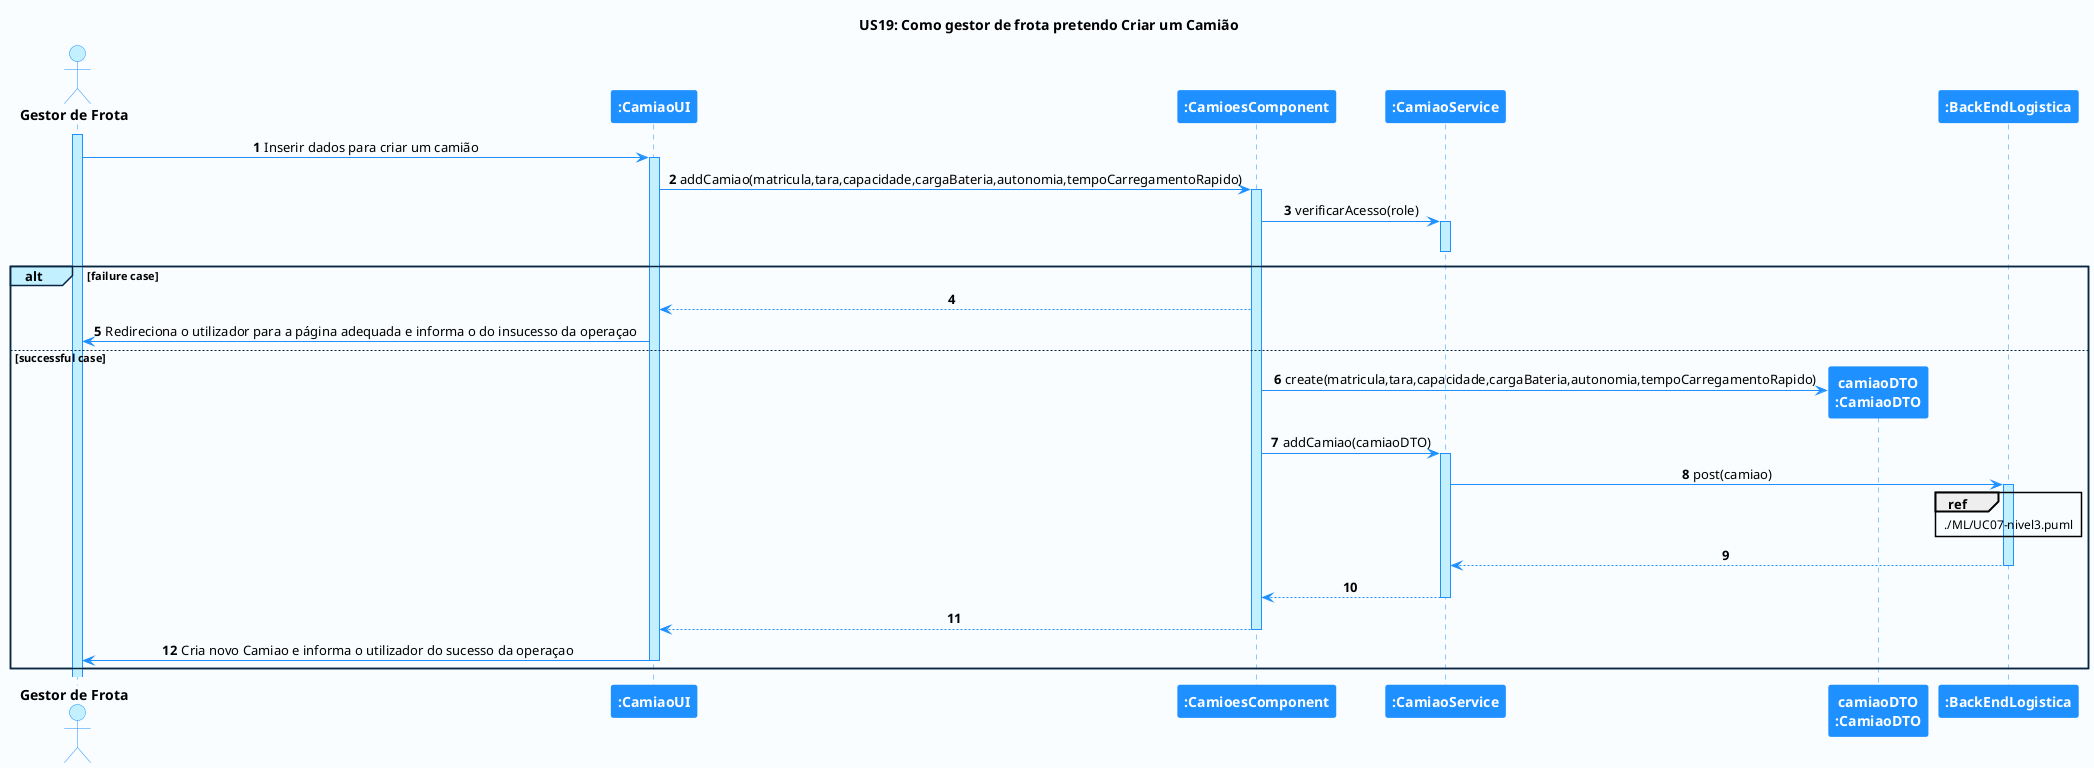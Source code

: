 @startuml hello

'-Style----------------------------------------------------------------------------------------------------------------

autonumber

skinparam DefaultTextAlignment center

skinparam BackgroundColor #fafdff

skinparam sequence {
    LifeLineBorderColor DodgerBlue
    LifeLineBackgroundColor APPLICATION

    ActorBackgroundColor APPLICATION
    ActorBorderColor DodgerBlue

    BackgroundColor #FFFFFF
    ArrowColor DodgerBlue
    BorderColor DodgerBlue

    ParticipantBackgroundColor DodgerBlue
    ParticipantFontColor #FFFFFF
    ParticipantBorderColor DodgerBlue

    GroupBorderColor #082642
    GroupBackgroundColor APPLICATION
}

skinparam note {
    LifeLineBorderColor DodgerBlue
    LifeLineBackgroundColor APPLICATION

    ActorBackgroundColor APPLICATION
    ActorBorderColor DodgerBlue

    BackgroundColor #FFFFFF
    ArrowColor DodgerBlue
    BorderColor DodgerBlue

    ParticipantBackgroundColor DodgerBlue
    ParticipantFontColor #FFFFFF
    ParticipantBorderColor DodgerBlue

    GroupBorderColor #082642
    GroupBackgroundColor APPLICATION
}

'-Title----------------------------------------------------------------------------------------------------------------

title US19: Como gestor de frota pretendo Criar um Camião

'-Actors/Participants--------------------------------------------------------------------------------------------------

actor "<b>Gestor de Frota" as A
participant "<b>:CamiaoUI" as CU
participant "<b>:CamioesComponent" as CC
participant "<b>:CamiaoService" as CS
participant "<b>camiaoDTO\n<b>:CamiaoDTO" as CD
participant "<b>:BackEndLogistica" as AL


'-Associations---------------------------------------------------------------------------------------------------------

activate A

A -> CU: Inserir dados para criar um camião
activate CU
CU -> CC: addCamiao(matricula,tara,capacidade,cargaBateria,autonomia,tempoCarregamentoRapido)
activate CC
CC -> CS : verificarAcesso(role)
activate CS
deactivate CS
alt failure case
CC --> CU
CU -> A: Redireciona o utilizador para a página adequada e informa o do insucesso da operaçao
else successful case

CC -> CD** : create(matricula,tara,capacidade,cargaBateria,autonomia,tempoCarregamentoRapido)
CC -> CS : addCamiao(camiaoDTO)
activate CS
CS -> AL : post(camiao)

ref over AL
 ./ML/UC07-nivel3.puml
end ref
activate AL
AL --> CS
deactivate AL
CS --> CC
deactivate CS
CC --> CU
deactivate CC
deactivate CS
CU -> A: Cria novo Camiao e informa o utilizador do sucesso da operaçao
deactivate AL
deactivate CU
end
'----------------------------------------------------------------------------------------------------------------------

@enduml